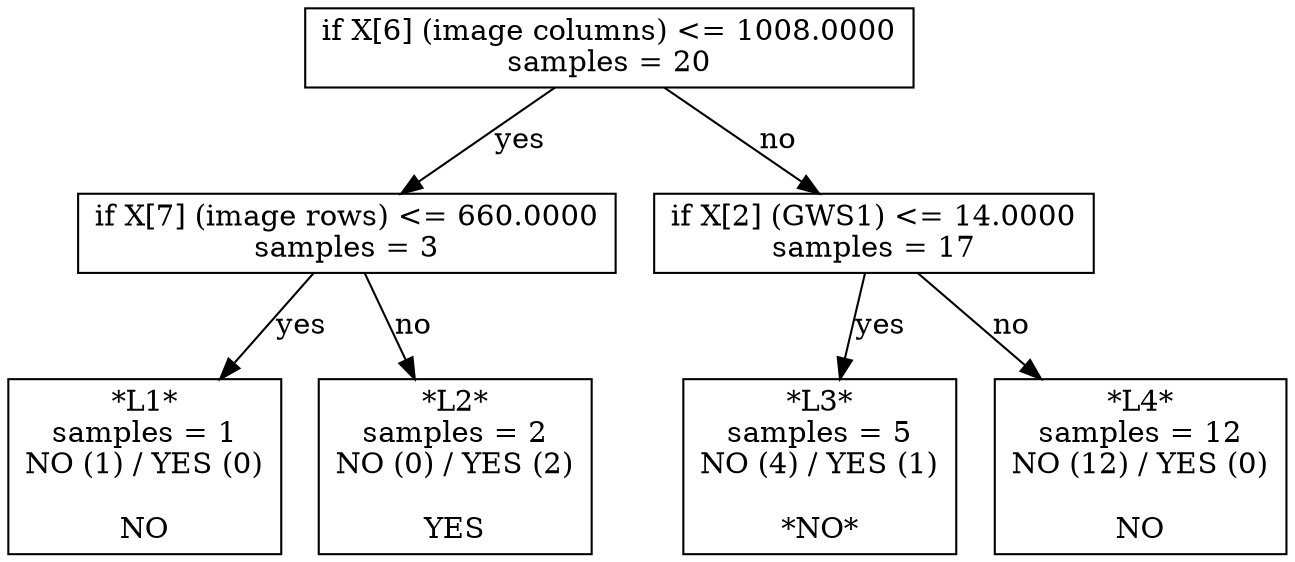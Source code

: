 digraph Tree {
0 [label="if X[6] (image columns) <= 1008.0000\nsamples = 20", shape="box"] ;
1 [label="if X[7] (image rows) <= 660.0000\nsamples = 3", shape="box"] ;
0 -> 1 [label="yes"];
2 [label="*L1*\nsamples = 1\nNO (1) / YES (0)\n\nNO", shape="box"] ;
1 -> 2 [label="yes"];
3 [label="*L2*\nsamples = 2\nNO (0) / YES (2)\n\nYES", shape="box"] ;
1 -> 3 [label="no"];
4 [label="if X[2] (GWS1) <= 14.0000\nsamples = 17", shape="box"] ;
0 -> 4 [label="no"];
5 [label="*L3*\nsamples = 5\nNO (4) / YES (1)\n\n*NO*", shape="box"] ;
4 -> 5 [label="yes"];
6 [label="*L4*\nsamples = 12\nNO (12) / YES (0)\n\nNO", shape="box"] ;
4 -> 6 [label="no"];
}

